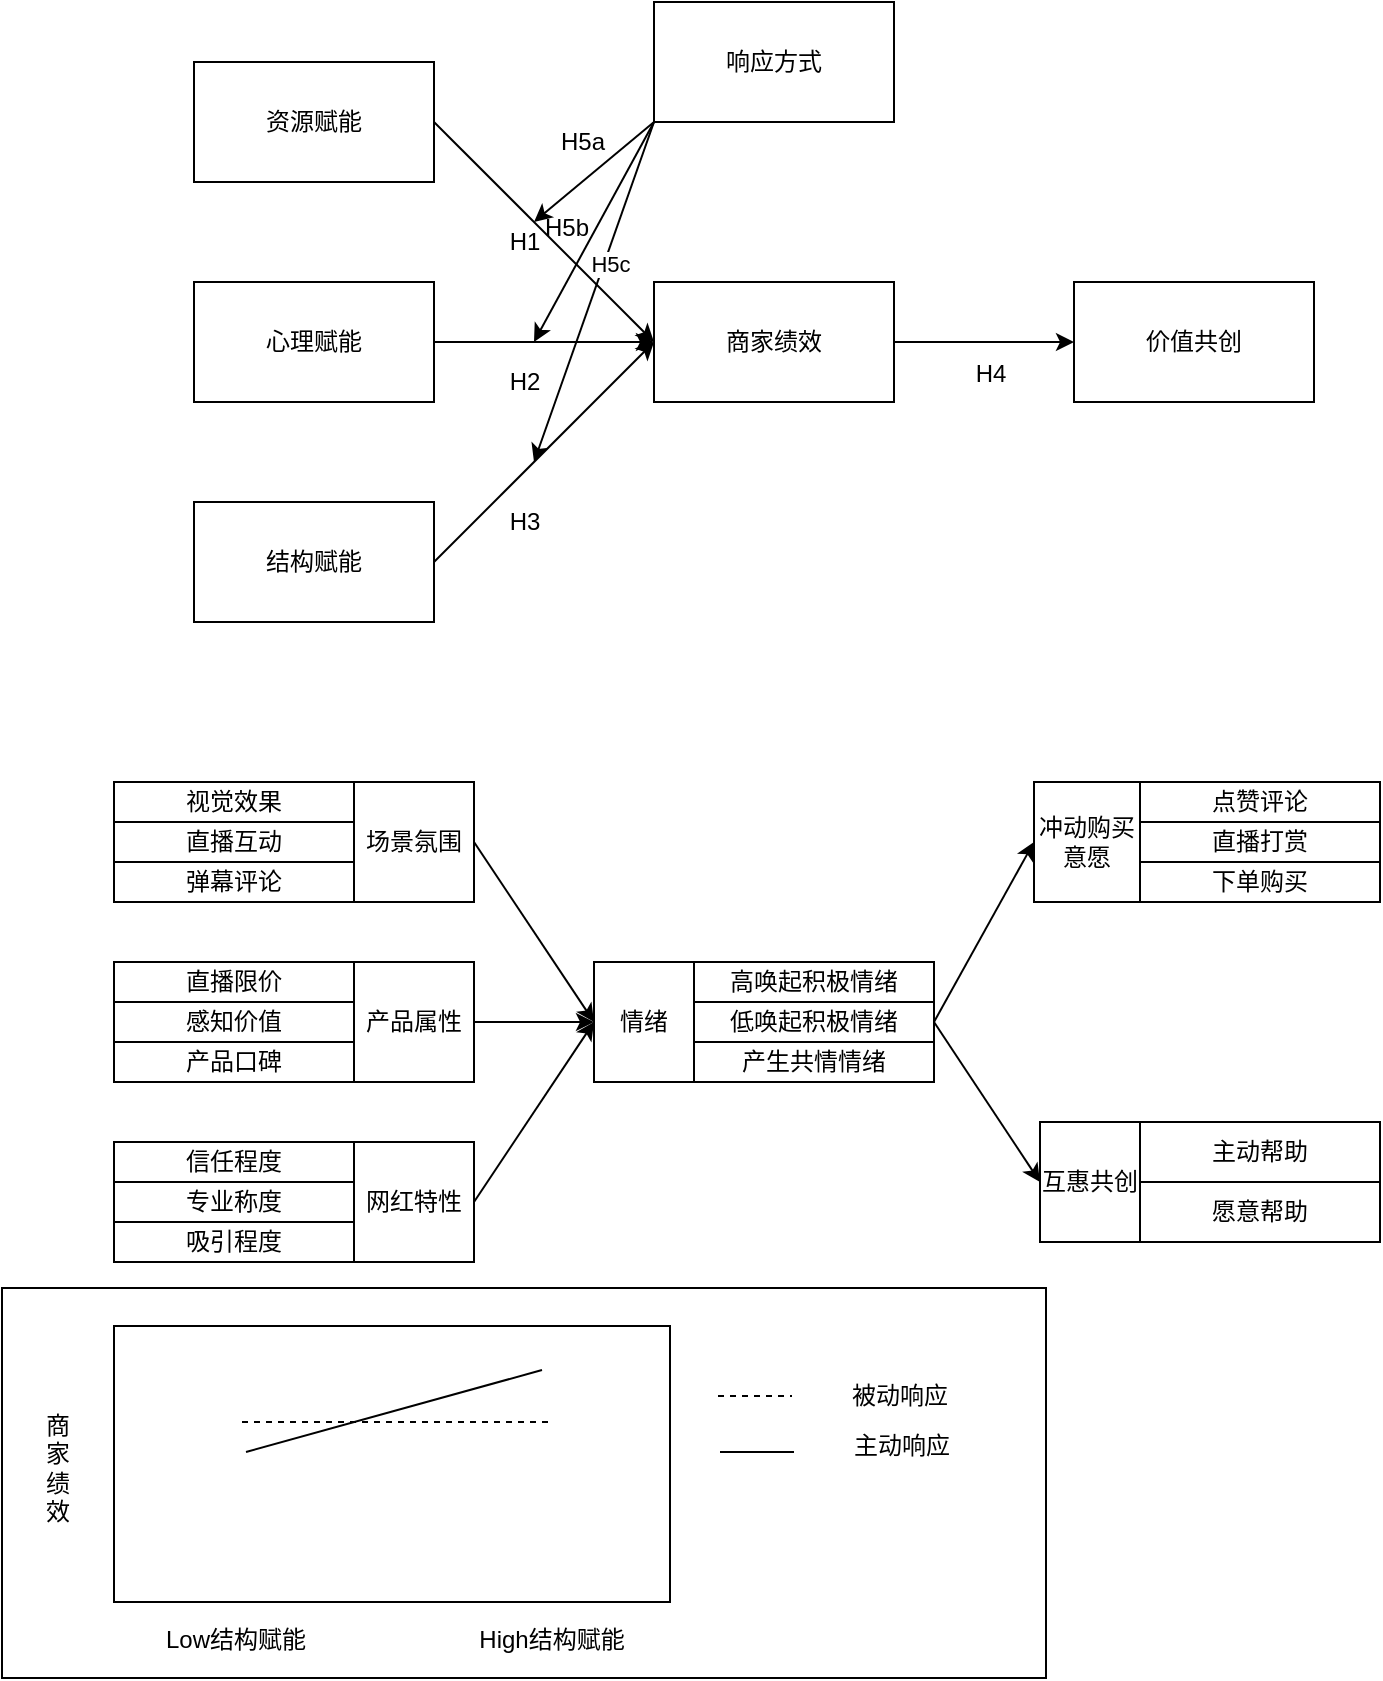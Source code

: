 <mxfile version="13.2.4" type="github">
  <diagram id="GDUr77yGjkfg1sBR5e3p" name="Page-1">
    <mxGraphModel dx="1037" dy="588" grid="0" gridSize="10" guides="1" tooltips="1" connect="1" arrows="1" fold="1" page="1" pageScale="1" pageWidth="827" pageHeight="1169" math="0" shadow="0">
      <root>
        <mxCell id="0" />
        <mxCell id="1" parent="0" />
        <mxCell id="-cZGvEiwD8rviWpvyMt--16" value="" style="rounded=0;whiteSpace=wrap;html=1;" parent="1" vertex="1">
          <mxGeometry x="64" y="793" width="522" height="195" as="geometry" />
        </mxCell>
        <mxCell id="-cZGvEiwD8rviWpvyMt--17" value="" style="rounded=0;whiteSpace=wrap;html=1;" parent="1" vertex="1">
          <mxGeometry x="120" y="812" width="278" height="138" as="geometry" />
        </mxCell>
        <mxCell id="rvGTaUA01hD-SUWbWmu1-10" style="edgeStyle=none;rounded=0;orthogonalLoop=1;jettySize=auto;html=1;exitX=1;exitY=0.5;exitDx=0;exitDy=0;entryX=0;entryY=0.5;entryDx=0;entryDy=0;" parent="1" source="rvGTaUA01hD-SUWbWmu1-1" target="rvGTaUA01hD-SUWbWmu1-5" edge="1">
          <mxGeometry relative="1" as="geometry" />
        </mxCell>
        <mxCell id="rvGTaUA01hD-SUWbWmu1-1" value="资源赋能" style="rounded=0;whiteSpace=wrap;html=1;" parent="1" vertex="1">
          <mxGeometry x="160" y="180" width="120" height="60" as="geometry" />
        </mxCell>
        <mxCell id="rvGTaUA01hD-SUWbWmu1-11" style="edgeStyle=none;rounded=0;orthogonalLoop=1;jettySize=auto;html=1;exitX=1;exitY=0.5;exitDx=0;exitDy=0;" parent="1" source="rvGTaUA01hD-SUWbWmu1-2" edge="1">
          <mxGeometry relative="1" as="geometry">
            <mxPoint x="390" y="320" as="targetPoint" />
          </mxGeometry>
        </mxCell>
        <mxCell id="rvGTaUA01hD-SUWbWmu1-2" value="心理赋能" style="rounded=0;whiteSpace=wrap;html=1;" parent="1" vertex="1">
          <mxGeometry x="160" y="290" width="120" height="60" as="geometry" />
        </mxCell>
        <mxCell id="rvGTaUA01hD-SUWbWmu1-12" style="edgeStyle=none;rounded=0;orthogonalLoop=1;jettySize=auto;html=1;exitX=1;exitY=0.5;exitDx=0;exitDy=0;" parent="1" source="rvGTaUA01hD-SUWbWmu1-3" edge="1">
          <mxGeometry relative="1" as="geometry">
            <mxPoint x="390" y="320" as="targetPoint" />
          </mxGeometry>
        </mxCell>
        <mxCell id="rvGTaUA01hD-SUWbWmu1-3" value="结构赋能" style="rounded=0;whiteSpace=wrap;html=1;" parent="1" vertex="1">
          <mxGeometry x="160" y="400" width="120" height="60" as="geometry" />
        </mxCell>
        <mxCell id="rvGTaUA01hD-SUWbWmu1-14" style="edgeStyle=none;rounded=0;orthogonalLoop=1;jettySize=auto;html=1;exitX=0;exitY=1;exitDx=0;exitDy=0;" parent="1" source="rvGTaUA01hD-SUWbWmu1-4" edge="1">
          <mxGeometry relative="1" as="geometry">
            <mxPoint x="330" y="260" as="targetPoint" />
          </mxGeometry>
        </mxCell>
        <mxCell id="rvGTaUA01hD-SUWbWmu1-15" style="edgeStyle=none;rounded=0;orthogonalLoop=1;jettySize=auto;html=1;exitX=0;exitY=1;exitDx=0;exitDy=0;" parent="1" source="rvGTaUA01hD-SUWbWmu1-4" edge="1">
          <mxGeometry relative="1" as="geometry">
            <mxPoint x="330" y="320" as="targetPoint" />
          </mxGeometry>
        </mxCell>
        <mxCell id="rvGTaUA01hD-SUWbWmu1-16" style="edgeStyle=none;rounded=0;orthogonalLoop=1;jettySize=auto;html=1;exitX=0;exitY=1;exitDx=0;exitDy=0;" parent="1" source="rvGTaUA01hD-SUWbWmu1-4" edge="1">
          <mxGeometry relative="1" as="geometry">
            <mxPoint x="330" y="380" as="targetPoint" />
          </mxGeometry>
        </mxCell>
        <mxCell id="rvGTaUA01hD-SUWbWmu1-26" value="H5c" style="edgeLabel;html=1;align=center;verticalAlign=middle;resizable=0;points=[];" parent="rvGTaUA01hD-SUWbWmu1-16" vertex="1" connectable="0">
          <mxGeometry x="-0.18" y="3" relative="1" as="geometry">
            <mxPoint as="offset" />
          </mxGeometry>
        </mxCell>
        <mxCell id="rvGTaUA01hD-SUWbWmu1-4" value="响应方式" style="rounded=0;whiteSpace=wrap;html=1;" parent="1" vertex="1">
          <mxGeometry x="390" y="150" width="120" height="60" as="geometry" />
        </mxCell>
        <mxCell id="rvGTaUA01hD-SUWbWmu1-13" style="edgeStyle=none;rounded=0;orthogonalLoop=1;jettySize=auto;html=1;exitX=1;exitY=0.5;exitDx=0;exitDy=0;entryX=0;entryY=0.5;entryDx=0;entryDy=0;" parent="1" source="rvGTaUA01hD-SUWbWmu1-5" target="rvGTaUA01hD-SUWbWmu1-6" edge="1">
          <mxGeometry relative="1" as="geometry" />
        </mxCell>
        <mxCell id="rvGTaUA01hD-SUWbWmu1-5" value="商家绩效" style="rounded=0;whiteSpace=wrap;html=1;" parent="1" vertex="1">
          <mxGeometry x="390" y="290" width="120" height="60" as="geometry" />
        </mxCell>
        <mxCell id="rvGTaUA01hD-SUWbWmu1-6" value="价值共创" style="rounded=0;whiteSpace=wrap;html=1;" parent="1" vertex="1">
          <mxGeometry x="600" y="290" width="120" height="60" as="geometry" />
        </mxCell>
        <mxCell id="rvGTaUA01hD-SUWbWmu1-17" value="H1" style="text;html=1;align=center;verticalAlign=middle;resizable=0;points=[];autosize=1;" parent="1" vertex="1">
          <mxGeometry x="310" y="260" width="30" height="20" as="geometry" />
        </mxCell>
        <mxCell id="rvGTaUA01hD-SUWbWmu1-18" value="H2" style="text;html=1;align=center;verticalAlign=middle;resizable=0;points=[];autosize=1;" parent="1" vertex="1">
          <mxGeometry x="310" y="330" width="30" height="20" as="geometry" />
        </mxCell>
        <mxCell id="rvGTaUA01hD-SUWbWmu1-22" value="H3" style="text;html=1;align=center;verticalAlign=middle;resizable=0;points=[];autosize=1;" parent="1" vertex="1">
          <mxGeometry x="310" y="400" width="30" height="20" as="geometry" />
        </mxCell>
        <mxCell id="rvGTaUA01hD-SUWbWmu1-23" value="H4" style="text;html=1;align=center;verticalAlign=middle;resizable=0;points=[];autosize=1;" parent="1" vertex="1">
          <mxGeometry x="543" y="326" width="30" height="20" as="geometry" />
        </mxCell>
        <mxCell id="rvGTaUA01hD-SUWbWmu1-24" value="H5a" style="text;html=1;align=center;verticalAlign=middle;resizable=0;points=[];autosize=1;" parent="1" vertex="1">
          <mxGeometry x="334" y="210" width="40" height="20" as="geometry" />
        </mxCell>
        <mxCell id="rvGTaUA01hD-SUWbWmu1-25" value="H5b" style="text;html=1;align=center;verticalAlign=middle;resizable=0;points=[];autosize=1;" parent="1" vertex="1">
          <mxGeometry x="326" y="253" width="40" height="20" as="geometry" />
        </mxCell>
        <mxCell id="rvGTaUA01hD-SUWbWmu1-64" style="edgeStyle=none;rounded=0;orthogonalLoop=1;jettySize=auto;html=1;exitX=1;exitY=0.5;exitDx=0;exitDy=0;entryX=0;entryY=0.5;entryDx=0;entryDy=0;" parent="1" source="rvGTaUA01hD-SUWbWmu1-27" target="rvGTaUA01hD-SUWbWmu1-37" edge="1">
          <mxGeometry relative="1" as="geometry" />
        </mxCell>
        <mxCell id="rvGTaUA01hD-SUWbWmu1-27" value="场景氛围" style="rounded=0;whiteSpace=wrap;html=1;" parent="1" vertex="1">
          <mxGeometry x="240" y="540" width="60" height="60" as="geometry" />
        </mxCell>
        <mxCell id="rvGTaUA01hD-SUWbWmu1-28" value="视觉效果" style="rounded=0;whiteSpace=wrap;html=1;" parent="1" vertex="1">
          <mxGeometry x="120" y="540" width="120" height="20" as="geometry" />
        </mxCell>
        <mxCell id="rvGTaUA01hD-SUWbWmu1-31" value="直播互动" style="rounded=0;whiteSpace=wrap;html=1;" parent="1" vertex="1">
          <mxGeometry x="120" y="560" width="120" height="20" as="geometry" />
        </mxCell>
        <mxCell id="rvGTaUA01hD-SUWbWmu1-35" value="冲动购买意愿" style="rounded=0;whiteSpace=wrap;html=1;" parent="1" vertex="1">
          <mxGeometry x="580" y="540" width="53" height="60" as="geometry" />
        </mxCell>
        <mxCell id="rvGTaUA01hD-SUWbWmu1-37" value="情绪" style="rounded=0;whiteSpace=wrap;html=1;" parent="1" vertex="1">
          <mxGeometry x="360" y="630" width="50" height="60" as="geometry" />
        </mxCell>
        <mxCell id="rvGTaUA01hD-SUWbWmu1-39" value="产生共情情绪" style="rounded=0;whiteSpace=wrap;html=1;" parent="1" vertex="1">
          <mxGeometry x="410" y="670" width="120" height="20" as="geometry" />
        </mxCell>
        <mxCell id="rvGTaUA01hD-SUWbWmu1-65" style="edgeStyle=none;rounded=0;orthogonalLoop=1;jettySize=auto;html=1;exitX=1;exitY=0.5;exitDx=0;exitDy=0;" parent="1" source="rvGTaUA01hD-SUWbWmu1-42" edge="1">
          <mxGeometry relative="1" as="geometry">
            <mxPoint x="360" y="660" as="targetPoint" />
          </mxGeometry>
        </mxCell>
        <mxCell id="rvGTaUA01hD-SUWbWmu1-42" value="产品属性" style="rounded=0;whiteSpace=wrap;html=1;" parent="1" vertex="1">
          <mxGeometry x="240" y="630" width="60" height="60" as="geometry" />
        </mxCell>
        <mxCell id="rvGTaUA01hD-SUWbWmu1-44" value="直播限价" style="rounded=0;whiteSpace=wrap;html=1;" parent="1" vertex="1">
          <mxGeometry x="120" y="630" width="120" height="20" as="geometry" />
        </mxCell>
        <mxCell id="rvGTaUA01hD-SUWbWmu1-46" value="高唤起积极情绪" style="rounded=0;whiteSpace=wrap;html=1;" parent="1" vertex="1">
          <mxGeometry x="410" y="630" width="120" height="20" as="geometry" />
        </mxCell>
        <mxCell id="rvGTaUA01hD-SUWbWmu1-47" value="互惠共创" style="rounded=0;whiteSpace=wrap;html=1;" parent="1" vertex="1">
          <mxGeometry x="583" y="710" width="50" height="60" as="geometry" />
        </mxCell>
        <mxCell id="rvGTaUA01hD-SUWbWmu1-67" style="edgeStyle=none;rounded=0;orthogonalLoop=1;jettySize=auto;html=1;exitX=1;exitY=0.5;exitDx=0;exitDy=0;entryX=0;entryY=0.5;entryDx=0;entryDy=0;" parent="1" source="rvGTaUA01hD-SUWbWmu1-48" target="rvGTaUA01hD-SUWbWmu1-35" edge="1">
          <mxGeometry relative="1" as="geometry" />
        </mxCell>
        <mxCell id="rvGTaUA01hD-SUWbWmu1-68" style="edgeStyle=none;rounded=0;orthogonalLoop=1;jettySize=auto;html=1;exitX=1;exitY=0.5;exitDx=0;exitDy=0;entryX=0;entryY=0.5;entryDx=0;entryDy=0;" parent="1" source="rvGTaUA01hD-SUWbWmu1-48" target="rvGTaUA01hD-SUWbWmu1-47" edge="1">
          <mxGeometry relative="1" as="geometry" />
        </mxCell>
        <mxCell id="rvGTaUA01hD-SUWbWmu1-48" value="低唤起积极情绪" style="rounded=0;whiteSpace=wrap;html=1;" parent="1" vertex="1">
          <mxGeometry x="410" y="650" width="120" height="20" as="geometry" />
        </mxCell>
        <mxCell id="rvGTaUA01hD-SUWbWmu1-50" value="产品口碑" style="rounded=0;whiteSpace=wrap;html=1;" parent="1" vertex="1">
          <mxGeometry x="120" y="670" width="120" height="20" as="geometry" />
        </mxCell>
        <mxCell id="rvGTaUA01hD-SUWbWmu1-66" style="edgeStyle=none;rounded=0;orthogonalLoop=1;jettySize=auto;html=1;exitX=1;exitY=0.5;exitDx=0;exitDy=0;" parent="1" source="rvGTaUA01hD-SUWbWmu1-51" edge="1">
          <mxGeometry relative="1" as="geometry">
            <mxPoint x="360" y="660" as="targetPoint" />
          </mxGeometry>
        </mxCell>
        <mxCell id="rvGTaUA01hD-SUWbWmu1-51" value="网红特性" style="rounded=0;whiteSpace=wrap;html=1;" parent="1" vertex="1">
          <mxGeometry x="240" y="720" width="60" height="60" as="geometry" />
        </mxCell>
        <mxCell id="rvGTaUA01hD-SUWbWmu1-52" value="感知价值" style="rounded=0;whiteSpace=wrap;html=1;" parent="1" vertex="1">
          <mxGeometry x="120" y="650" width="120" height="20" as="geometry" />
        </mxCell>
        <mxCell id="rvGTaUA01hD-SUWbWmu1-53" value="信任程度" style="rounded=0;whiteSpace=wrap;html=1;" parent="1" vertex="1">
          <mxGeometry x="120" y="720" width="120" height="20" as="geometry" />
        </mxCell>
        <mxCell id="rvGTaUA01hD-SUWbWmu1-54" value="吸引程度" style="rounded=0;whiteSpace=wrap;html=1;" parent="1" vertex="1">
          <mxGeometry x="120" y="760" width="120" height="20" as="geometry" />
        </mxCell>
        <mxCell id="rvGTaUA01hD-SUWbWmu1-55" value="专业称度" style="rounded=0;whiteSpace=wrap;html=1;" parent="1" vertex="1">
          <mxGeometry x="120" y="740" width="120" height="20" as="geometry" />
        </mxCell>
        <mxCell id="rvGTaUA01hD-SUWbWmu1-56" value="主动帮助" style="rounded=0;whiteSpace=wrap;html=1;" parent="1" vertex="1">
          <mxGeometry x="633" y="710" width="120" height="30" as="geometry" />
        </mxCell>
        <mxCell id="rvGTaUA01hD-SUWbWmu1-58" value="愿意帮助" style="rounded=0;whiteSpace=wrap;html=1;" parent="1" vertex="1">
          <mxGeometry x="633" y="740" width="120" height="30" as="geometry" />
        </mxCell>
        <mxCell id="rvGTaUA01hD-SUWbWmu1-60" value="点赞评论" style="rounded=0;whiteSpace=wrap;html=1;" parent="1" vertex="1">
          <mxGeometry x="633" y="540" width="120" height="20" as="geometry" />
        </mxCell>
        <mxCell id="rvGTaUA01hD-SUWbWmu1-61" value="下单购买" style="rounded=0;whiteSpace=wrap;html=1;" parent="1" vertex="1">
          <mxGeometry x="633" y="580" width="120" height="20" as="geometry" />
        </mxCell>
        <mxCell id="rvGTaUA01hD-SUWbWmu1-62" value="直播打赏" style="rounded=0;whiteSpace=wrap;html=1;" parent="1" vertex="1">
          <mxGeometry x="633" y="560" width="120" height="20" as="geometry" />
        </mxCell>
        <mxCell id="rvGTaUA01hD-SUWbWmu1-63" value="弹幕评论" style="rounded=0;whiteSpace=wrap;html=1;" parent="1" vertex="1">
          <mxGeometry x="120" y="580" width="120" height="20" as="geometry" />
        </mxCell>
        <mxCell id="-cZGvEiwD8rviWpvyMt--2" value="Low结构赋能" style="rounded=0;whiteSpace=wrap;html=1;strokeColor=none;" parent="1" vertex="1">
          <mxGeometry x="113" y="958" width="136" height="22" as="geometry" />
        </mxCell>
        <mxCell id="-cZGvEiwD8rviWpvyMt--3" value="High结构赋能" style="rounded=0;whiteSpace=wrap;html=1;strokeColor=none;" parent="1" vertex="1">
          <mxGeometry x="271" y="958" width="136" height="22" as="geometry" />
        </mxCell>
        <mxCell id="-cZGvEiwD8rviWpvyMt--4" value="主动响应" style="rounded=0;whiteSpace=wrap;html=1;strokeColor=none;" parent="1" vertex="1">
          <mxGeometry x="463" y="861" width="102" height="22" as="geometry" />
        </mxCell>
        <mxCell id="-cZGvEiwD8rviWpvyMt--5" value="被动响应" style="rounded=0;whiteSpace=wrap;html=1;strokeColor=none;" parent="1" vertex="1">
          <mxGeometry x="461" y="836" width="104" height="22" as="geometry" />
        </mxCell>
        <mxCell id="-cZGvEiwD8rviWpvyMt--6" value="商家绩效" style="rounded=0;whiteSpace=wrap;html=1;strokeColor=none;" parent="1" vertex="1">
          <mxGeometry x="83" y="831" width="18" height="104" as="geometry" />
        </mxCell>
        <mxCell id="-cZGvEiwD8rviWpvyMt--9" value="" style="endArrow=none;dashed=1;html=1;" parent="1" edge="1">
          <mxGeometry width="50" height="50" relative="1" as="geometry">
            <mxPoint x="422" y="847" as="sourcePoint" />
            <mxPoint x="459" y="847" as="targetPoint" />
          </mxGeometry>
        </mxCell>
        <mxCell id="-cZGvEiwD8rviWpvyMt--12" value="" style="endArrow=none;dashed=1;html=1;" parent="1" edge="1">
          <mxGeometry width="50" height="50" relative="1" as="geometry">
            <mxPoint x="184" y="860" as="sourcePoint" />
            <mxPoint x="338" y="860" as="targetPoint" />
          </mxGeometry>
        </mxCell>
        <mxCell id="-cZGvEiwD8rviWpvyMt--13" value="" style="endArrow=none;html=1;" parent="1" edge="1">
          <mxGeometry width="50" height="50" relative="1" as="geometry">
            <mxPoint x="186" y="875" as="sourcePoint" />
            <mxPoint x="334" y="834" as="targetPoint" />
          </mxGeometry>
        </mxCell>
        <mxCell id="-cZGvEiwD8rviWpvyMt--15" value="" style="endArrow=none;html=1;" parent="1" edge="1">
          <mxGeometry width="50" height="50" relative="1" as="geometry">
            <mxPoint x="423" y="875" as="sourcePoint" />
            <mxPoint x="460" y="875" as="targetPoint" />
          </mxGeometry>
        </mxCell>
      </root>
    </mxGraphModel>
  </diagram>
</mxfile>
